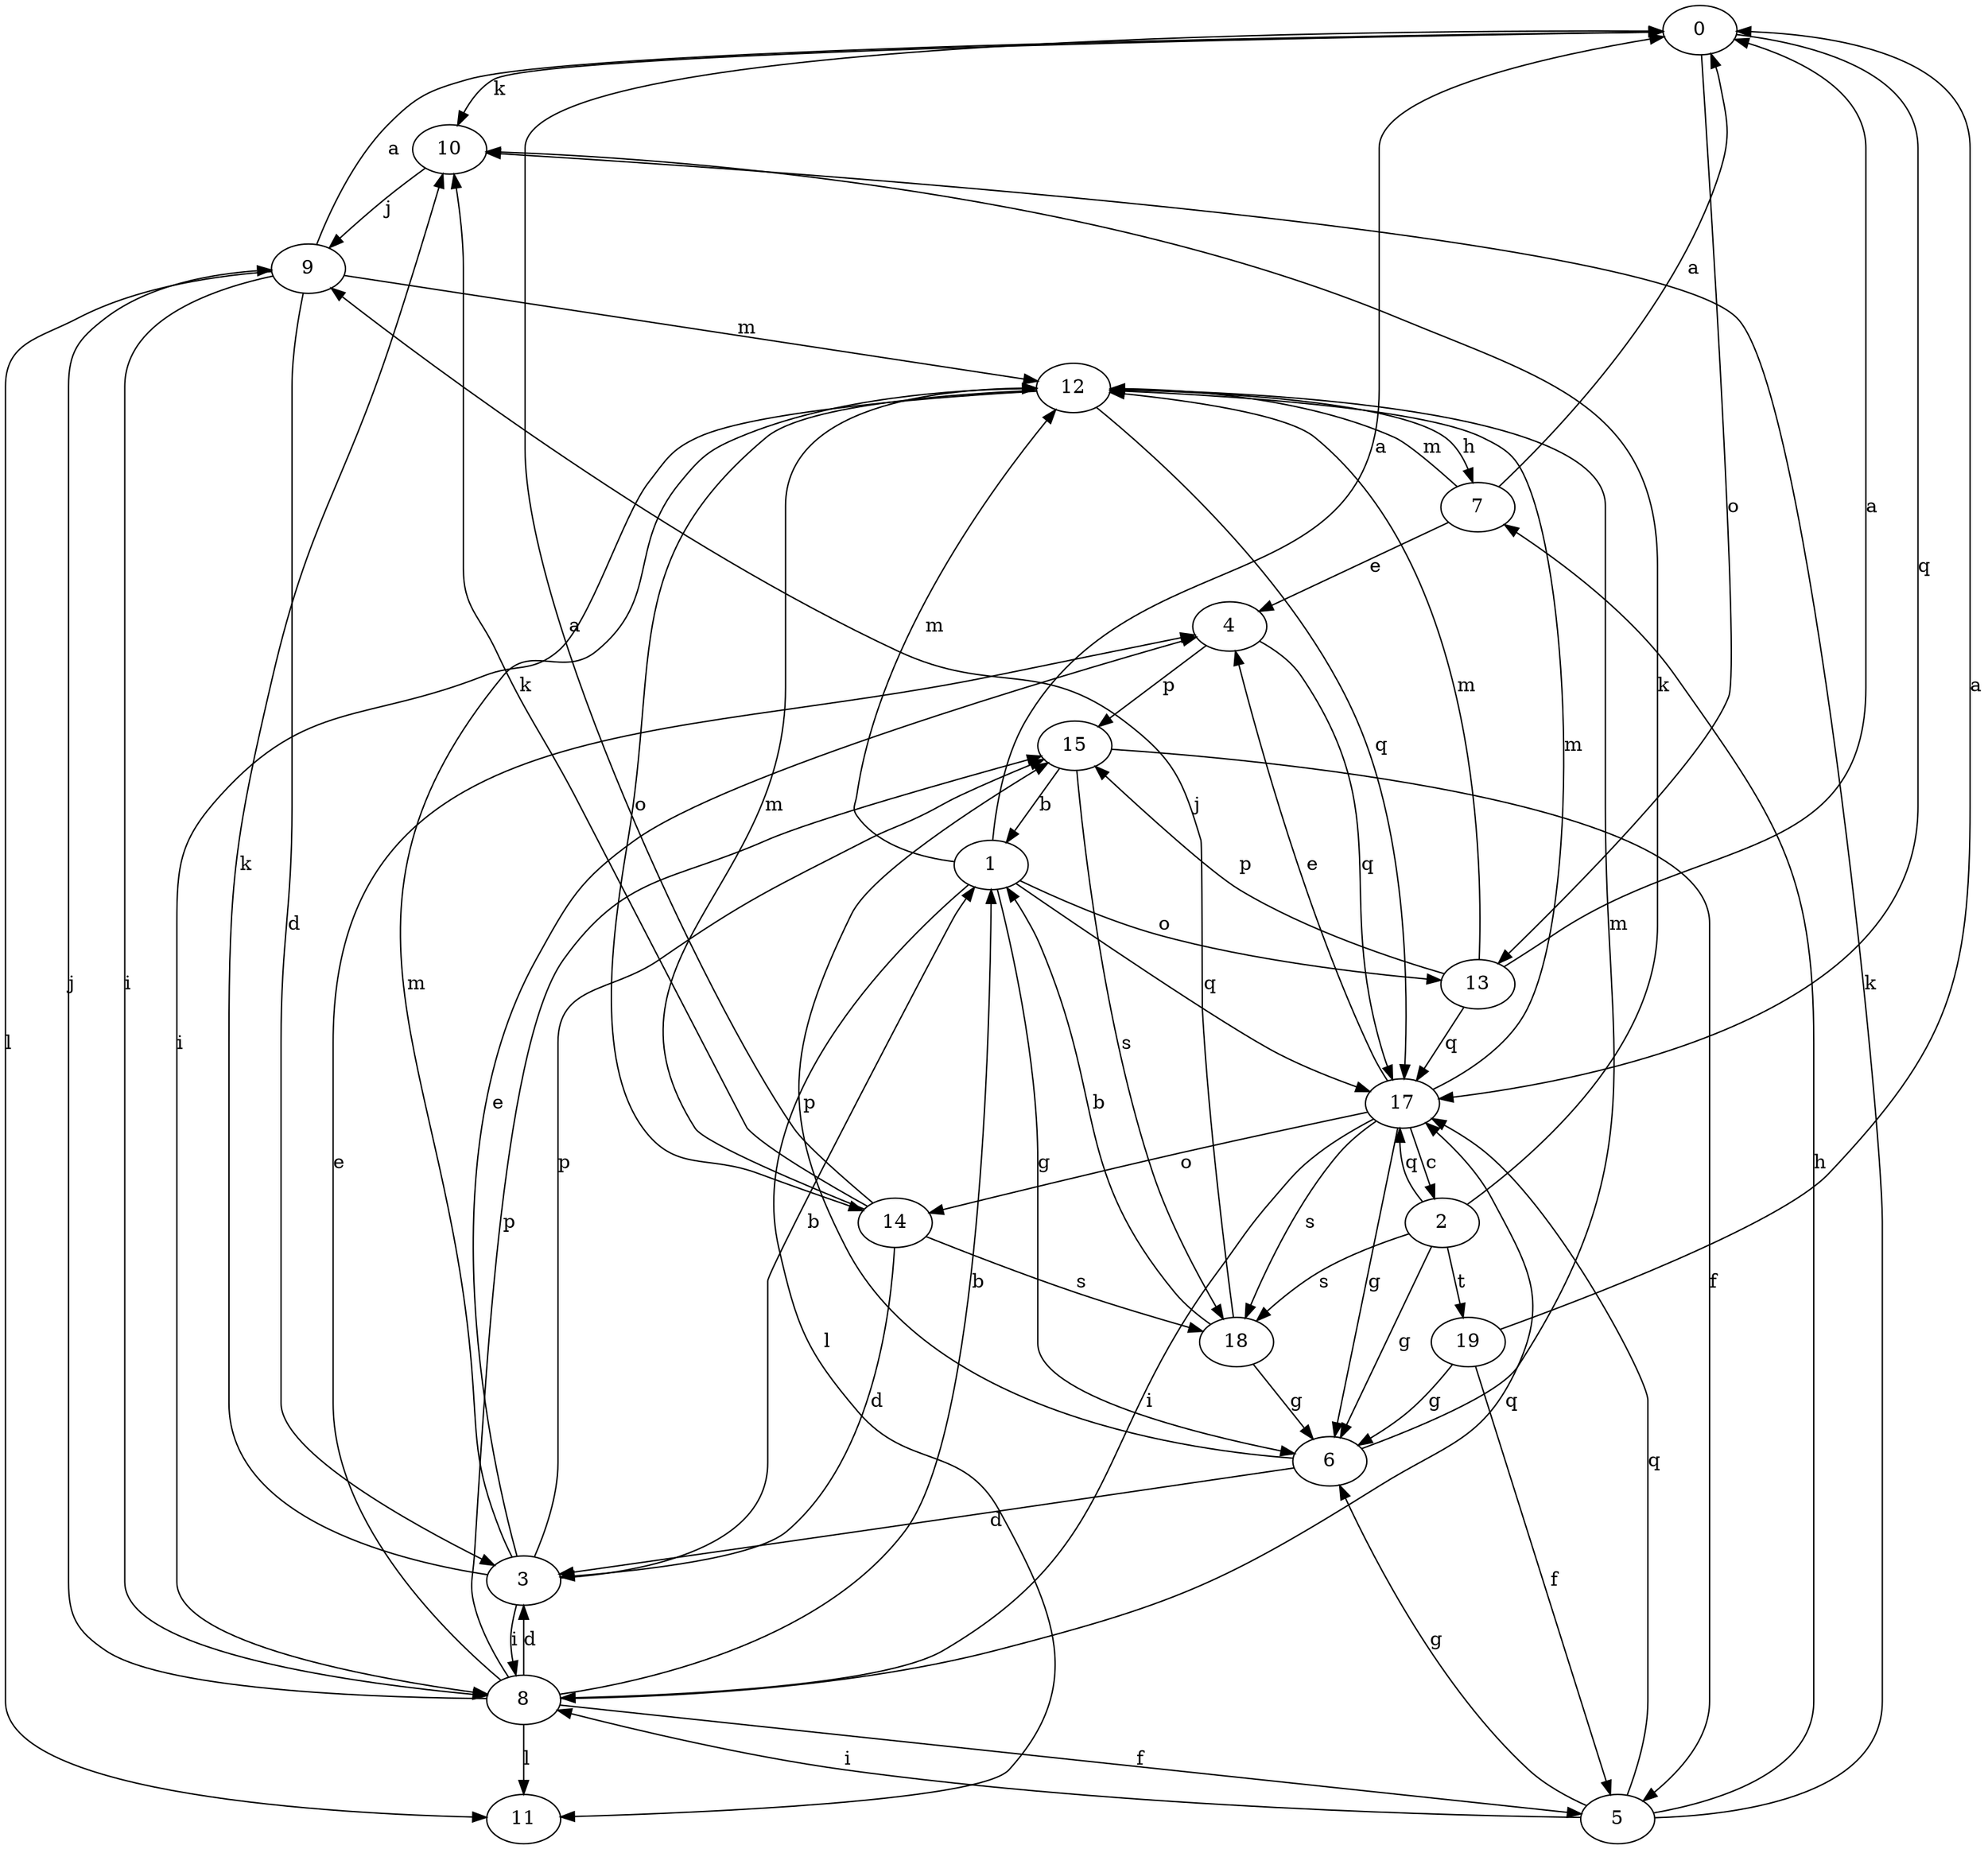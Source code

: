 strict digraph  {
0;
1;
2;
3;
4;
5;
6;
7;
8;
9;
10;
11;
12;
13;
14;
15;
17;
18;
19;
0 -> 10  [label=k];
0 -> 13  [label=o];
0 -> 17  [label=q];
1 -> 0  [label=a];
1 -> 6  [label=g];
1 -> 11  [label=l];
1 -> 12  [label=m];
1 -> 13  [label=o];
1 -> 17  [label=q];
2 -> 6  [label=g];
2 -> 10  [label=k];
2 -> 17  [label=q];
2 -> 18  [label=s];
2 -> 19  [label=t];
3 -> 1  [label=b];
3 -> 4  [label=e];
3 -> 8  [label=i];
3 -> 10  [label=k];
3 -> 12  [label=m];
3 -> 15  [label=p];
4 -> 15  [label=p];
4 -> 17  [label=q];
5 -> 6  [label=g];
5 -> 7  [label=h];
5 -> 8  [label=i];
5 -> 10  [label=k];
5 -> 17  [label=q];
6 -> 3  [label=d];
6 -> 12  [label=m];
6 -> 15  [label=p];
7 -> 0  [label=a];
7 -> 4  [label=e];
7 -> 12  [label=m];
8 -> 1  [label=b];
8 -> 3  [label=d];
8 -> 4  [label=e];
8 -> 5  [label=f];
8 -> 9  [label=j];
8 -> 11  [label=l];
8 -> 15  [label=p];
8 -> 17  [label=q];
9 -> 0  [label=a];
9 -> 3  [label=d];
9 -> 8  [label=i];
9 -> 11  [label=l];
9 -> 12  [label=m];
10 -> 9  [label=j];
12 -> 7  [label=h];
12 -> 8  [label=i];
12 -> 14  [label=o];
12 -> 17  [label=q];
13 -> 0  [label=a];
13 -> 12  [label=m];
13 -> 15  [label=p];
13 -> 17  [label=q];
14 -> 0  [label=a];
14 -> 3  [label=d];
14 -> 10  [label=k];
14 -> 12  [label=m];
14 -> 18  [label=s];
15 -> 1  [label=b];
15 -> 5  [label=f];
15 -> 18  [label=s];
17 -> 2  [label=c];
17 -> 4  [label=e];
17 -> 6  [label=g];
17 -> 8  [label=i];
17 -> 12  [label=m];
17 -> 14  [label=o];
17 -> 18  [label=s];
18 -> 1  [label=b];
18 -> 6  [label=g];
18 -> 9  [label=j];
19 -> 0  [label=a];
19 -> 5  [label=f];
19 -> 6  [label=g];
}
